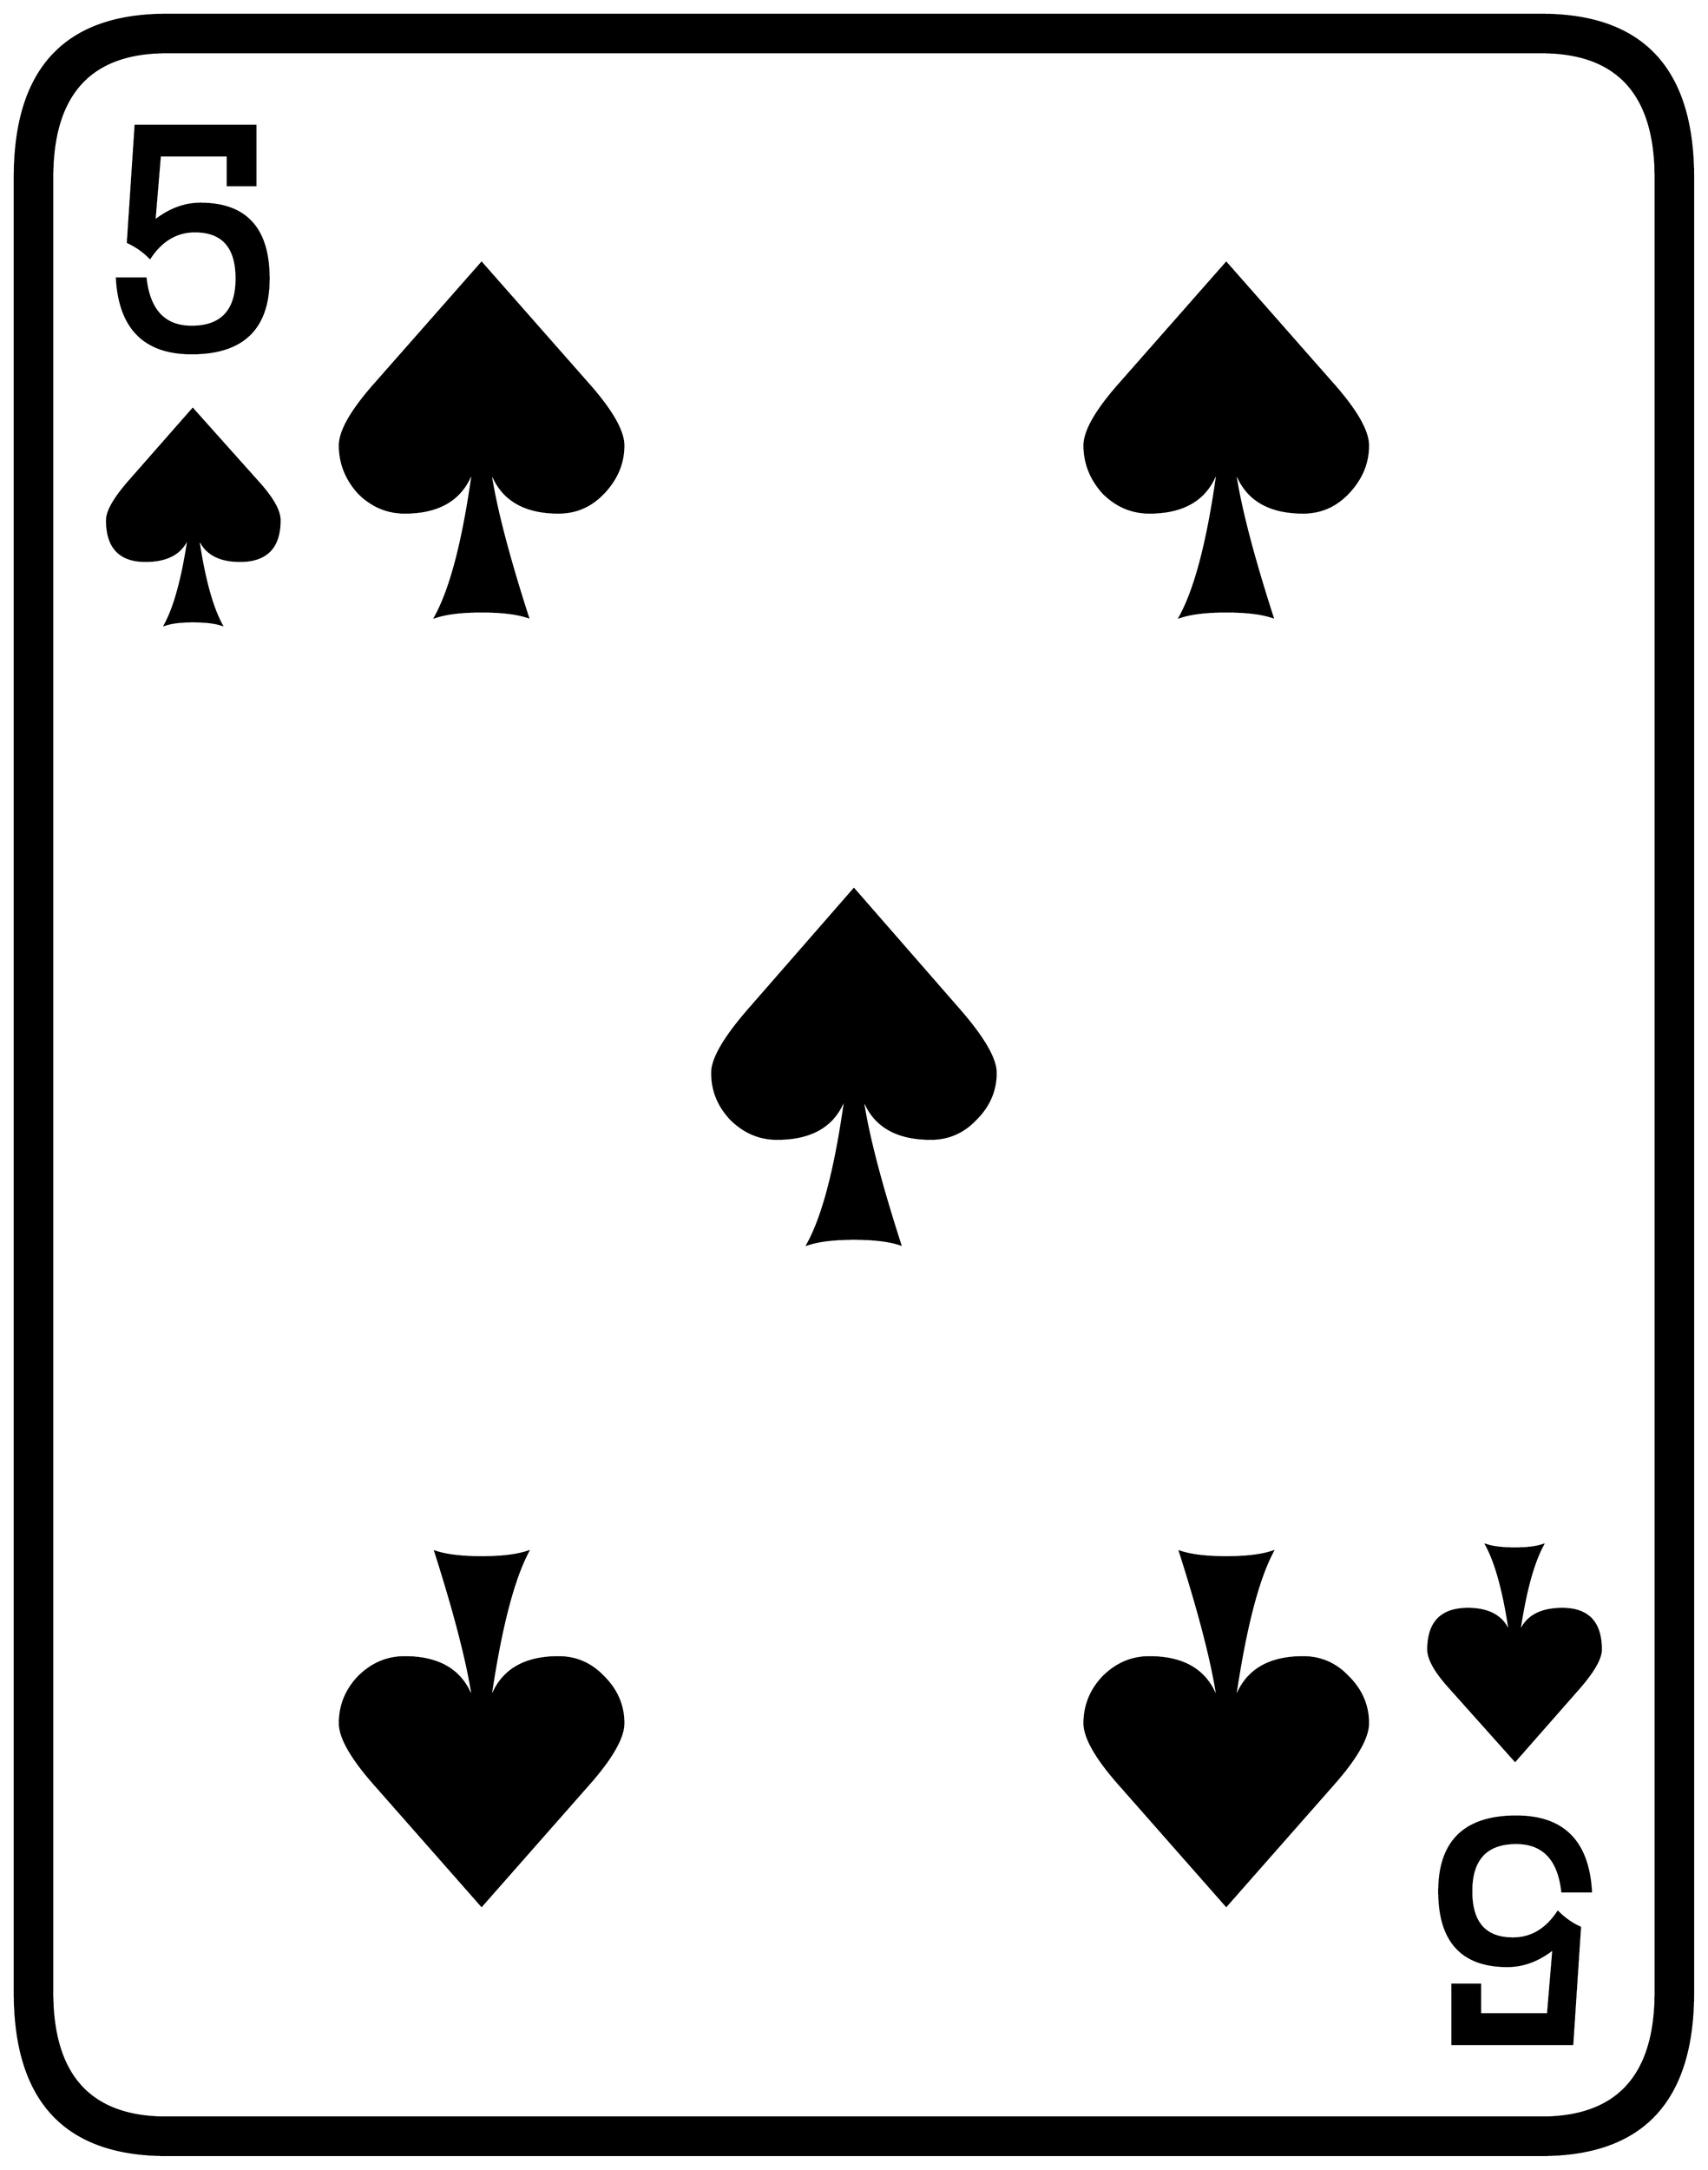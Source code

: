 


\begin{tikzpicture}[y=0.80pt, x=0.80pt, yscale=-1.0, xscale=1.0, inner sep=0pt, outer sep=0pt]
\begin{scope}[shift={(100.0,1706.0)},nonzero rule]
  \path[draw=.,fill=.,line width=1.600pt] (1578.0,244.0) .. controls
    (1578.0,342.667) and (1532.0,392.0) .. (1440.0,392.0) --
    (188.0,392.0) .. controls (96.0,392.0) and (50.0,342.667) ..
    (50.0,244.0) -- (50.0,-1408.0) .. controls (50.0,-1506.667)
    and (96.0,-1556.0) .. (188.0,-1556.0) -- (1440.0,-1556.0) ..
    controls (1532.0,-1556.0) and (1578.0,-1506.667) ..
    (1578.0,-1408.0) -- (1578.0,244.0) -- cycle(1544.0,244.0) --
    (1544.0,-1408.0) .. controls (1544.0,-1484.0) and
    (1509.333,-1522.0) .. (1440.0,-1522.0) -- (188.0,-1522.0) ..
    controls (118.667,-1522.0) and (84.0,-1484.0) ..
    (84.0,-1408.0) -- (84.0,244.0) .. controls (84.0,320.0) and
    (118.667,358.0) .. (188.0,358.0) -- (1440.0,358.0) .. controls
    (1509.333,358.0) and (1544.0,320.0) .. (1544.0,244.0) --
    cycle(1282.0,-1164.0) .. controls (1282.0,-1148.0) and
    (1276.0,-1133.667) .. (1264.0,-1121.0) .. controls
    (1252.667,-1109.0) and (1239.0,-1103.0) .. (1223.0,-1103.0) ..
    controls (1189.0,-1103.0) and (1168.0,-1117.333) ..
    (1160.0,-1146.0) .. controls (1164.0,-1114.0) and
    (1175.667,-1068.0) .. (1195.0,-1008.0) .. controls
    (1185.0,-1011.333) and (1171.0,-1013.0) .. (1153.0,-1013.0) ..
    controls (1135.0,-1013.0) and (1121.0,-1011.333) ..
    (1111.0,-1008.0) .. controls (1125.667,-1034.667) and
    (1137.333,-1080.667) .. (1146.0,-1146.0) .. controls
    (1138.0,-1117.333) and (1117.0,-1103.0) .. (1083.0,-1103.0) ..
    controls (1067.0,-1103.0) and (1053.0,-1109.0) ..
    (1041.0,-1121.0) .. controls (1029.667,-1133.667) and
    (1024.0,-1148.0) .. (1024.0,-1164.0) .. controls
    (1024.0,-1177.333) and (1035.0,-1196.333) .. (1057.0,-1221.0) --
    (1153.0,-1330.0) -- (1249.0,-1221.0) .. controls
    (1271.0,-1196.333) and (1282.0,-1177.333) .. (1282.0,-1164.0) --
    cycle(604.0,-1164.0) .. controls (604.0,-1148.0) and
    (598.0,-1133.667) .. (586.0,-1121.0) .. controls
    (574.667,-1109.0) and (561.0,-1103.0) .. (545.0,-1103.0) ..
    controls (511.0,-1103.0) and (490.0,-1117.333) ..
    (482.0,-1146.0) .. controls (486.0,-1114.0) and
    (497.667,-1068.0) .. (517.0,-1008.0) .. controls
    (507.0,-1011.333) and (493.0,-1013.0) .. (475.0,-1013.0) ..
    controls (457.0,-1013.0) and (443.0,-1011.333) ..
    (433.0,-1008.0) .. controls (447.667,-1034.667) and
    (459.333,-1080.667) .. (468.0,-1146.0) .. controls
    (460.0,-1117.333) and (439.0,-1103.0) .. (405.0,-1103.0) ..
    controls (389.0,-1103.0) and (375.0,-1109.0) ..
    (363.0,-1121.0) .. controls (351.667,-1133.667) and
    (346.0,-1148.0) .. (346.0,-1164.0) .. controls
    (346.0,-1177.333) and (357.0,-1196.333) .. (379.0,-1221.0) --
    (475.0,-1330.0) -- (571.0,-1221.0) .. controls
    (593.0,-1196.333) and (604.0,-1177.333) .. (604.0,-1164.0) --
    cycle(281.0,-1316.0) .. controls (281.0,-1270.667) and
    (257.667,-1248.0) .. (211.0,-1248.0) .. controls
    (168.333,-1248.0) and (145.667,-1270.667) .. (143.0,-1316.0) --
    (169.0,-1316.0) .. controls (172.333,-1286.667) and
    (186.333,-1272.0) .. (211.0,-1272.0) .. controls
    (238.333,-1272.0) and (252.0,-1286.667) .. (252.0,-1316.0) ..
    controls (252.0,-1344.667) and (239.333,-1359.0) ..
    (214.0,-1359.0) .. controls (197.333,-1359.0) and
    (183.667,-1351.0) .. (173.0,-1335.0) .. controls
    (167.0,-1341.0) and (160.333,-1345.667) .. (153.0,-1349.0) --
    (160.0,-1455.0) -- (269.0,-1455.0) -- (269.0,-1401.0) --
    (244.0,-1401.0) -- (244.0,-1428.0) -- (182.0,-1428.0) --
    (177.0,-1368.0) .. controls (190.333,-1378.667) and
    (204.333,-1384.0) .. (219.0,-1384.0) .. controls
    (260.333,-1384.0) and (281.0,-1361.333) .. (281.0,-1316.0) --
    cycle(1494.0,-68.0) .. controls (1494.0,-60.0) and
    (1487.333,-48.333) .. (1474.0,-33.0) -- (1416.0,33.0) --
    (1357.0,-33.0) .. controls (1343.667,-47.667) and (1337.0,-59.333)
    .. (1337.0,-68.0) .. controls (1337.0,-92.667) and
    (1349.0,-105.0) .. (1373.0,-105.0) .. controls
    (1394.333,-105.0) and (1407.333,-96.333) .. (1412.0,-79.0) ..
    controls (1406.667,-117.667) and (1399.333,-145.667) ..
    (1390.0,-163.0) .. controls (1396.0,-161.0) and
    (1404.667,-160.0) .. (1416.0,-160.0) .. controls
    (1426.667,-160.0) and (1435.0,-161.0) .. (1441.0,-163.0) ..
    controls (1431.667,-145.667) and (1424.333,-117.667) ..
    (1419.0,-79.0) .. controls (1423.667,-96.333) and
    (1437.0,-105.0) .. (1459.0,-105.0) .. controls
    (1482.333,-105.0) and (1494.0,-92.667) .. (1494.0,-68.0) --
    cycle(943.0,-593.0) .. controls (943.0,-577.0) and
    (937.0,-563.0) .. (925.0,-551.0) .. controls (913.667,-539.0)
    and (900.0,-533.0) .. (884.0,-533.0) .. controls
    (850.0,-533.0) and (829.0,-547.0) .. (821.0,-575.0) ..
    controls (825.0,-543.0) and (836.667,-497.0) .. (856.0,-437.0)
    .. controls (846.0,-440.333) and (832.0,-442.0) ..
    (814.0,-442.0) .. controls (796.0,-442.0) and (782.0,-440.333)
    .. (772.0,-437.0) .. controls (786.667,-463.667) and
    (798.333,-509.667) .. (807.0,-575.0) .. controls (799.0,-547.0)
    and (778.0,-533.0) .. (744.0,-533.0) .. controls
    (728.0,-533.0) and (714.0,-539.0) .. (702.0,-551.0) ..
    controls (690.667,-563.0) and (685.0,-577.0) .. (685.0,-593.0)
    .. controls (685.0,-605.667) and (696.0,-624.667) ..
    (718.0,-650.0) -- (814.0,-760.0) -- (910.0,-650.0) ..
    controls (932.0,-624.667) and (943.0,-605.667) .. (943.0,-593.0)
    -- cycle(291.0,-1096.0) .. controls (291.0,-1071.333) and
    (279.0,-1059.0) .. (255.0,-1059.0) .. controls
    (233.667,-1059.0) and (220.667,-1067.667) .. (216.0,-1085.0) ..
    controls (221.333,-1046.333) and (228.667,-1018.333) ..
    (238.0,-1001.0) .. controls (232.0,-1003.0) and
    (223.333,-1004.0) .. (212.0,-1004.0) .. controls
    (201.333,-1004.0) and (193.0,-1003.0) .. (187.0,-1001.0) ..
    controls (196.333,-1018.333) and (203.667,-1046.333) ..
    (209.0,-1085.0) .. controls (204.333,-1067.667) and
    (191.0,-1059.0) .. (169.0,-1059.0) .. controls
    (145.667,-1059.0) and (134.0,-1071.333) .. (134.0,-1096.0) ..
    controls (134.0,-1104.0) and (140.667,-1115.667) ..
    (154.0,-1131.0) -- (212.0,-1197.0) -- (271.0,-1131.0) ..
    controls (284.333,-1116.333) and (291.0,-1104.667) ..
    (291.0,-1096.0) -- cycle(1485.0,152.0) -- (1459.0,152.0) ..
    controls (1455.667,122.667) and (1441.667,108.0) .. (1417.0,108.0)
    .. controls (1389.667,108.0) and (1376.0,122.667) ..
    (1376.0,152.0) .. controls (1376.0,180.667) and (1388.667,195.0)
    .. (1414.0,195.0) .. controls (1430.667,195.0) and
    (1444.333,187.0) .. (1455.0,171.0) .. controls (1461.0,177.0)
    and (1467.667,181.667) .. (1475.0,185.0) -- (1468.0,291.0) --
    (1359.0,291.0) -- (1359.0,237.0) -- (1384.0,237.0) --
    (1384.0,264.0) -- (1446.0,264.0) -- (1451.0,204.0) ..
    controls (1437.667,214.667) and (1423.667,220.0) .. (1409.0,220.0)
    .. controls (1367.667,220.0) and (1347.0,197.333) ..
    (1347.0,152.0) .. controls (1347.0,106.667) and (1370.333,84.0)
    .. (1417.0,84.0) .. controls (1459.667,84.0) and
    (1482.333,106.667) .. (1485.0,152.0) -- cycle(1282.0,-1.0) ..
    controls (1282.0,12.333) and (1271.0,31.333) .. (1249.0,56.0) --
    (1153.0,165.0) -- (1057.0,56.0) .. controls (1035.0,31.333)
    and (1024.0,12.333) .. (1024.0,-1.0) .. controls
    (1024.0,-17.0) and (1029.667,-31.0) .. (1041.0,-43.0) ..
    controls (1053.0,-55.0) and (1067.0,-61.0) .. (1083.0,-61.0)
    .. controls (1117.0,-61.0) and (1138.0,-46.667) ..
    (1146.0,-18.0) .. controls (1142.0,-50.0) and (1130.333,-96.333)
    .. (1111.0,-157.0) .. controls (1121.0,-153.667) and
    (1135.0,-152.0) .. (1153.0,-152.0) .. controls
    (1171.0,-152.0) and (1185.0,-153.667) .. (1195.0,-157.0) ..
    controls (1181.0,-130.333) and (1169.333,-84.0) ..
    (1160.0,-18.0) .. controls (1168.0,-46.667) and (1189.0,-61.0)
    .. (1223.0,-61.0) .. controls (1239.0,-61.0) and
    (1252.667,-55.0) .. (1264.0,-43.0) .. controls (1276.0,-31.0)
    and (1282.0,-17.0) .. (1282.0,-1.0) -- cycle(604.0,-1.0) ..
    controls (604.0,12.333) and (593.0,31.333) .. (571.0,56.0) --
    (475.0,165.0) -- (379.0,56.0) .. controls (357.0,31.333) and
    (346.0,12.333) .. (346.0,-1.0) .. controls (346.0,-17.0) and
    (351.667,-31.0) .. (363.0,-43.0) .. controls (375.0,-55.0) and
    (389.0,-61.0) .. (405.0,-61.0) .. controls (439.0,-61.0) and
    (460.0,-46.667) .. (468.0,-18.0) .. controls (464.0,-50.0) and
    (452.333,-96.333) .. (433.0,-157.0) .. controls (443.0,-153.667)
    and (457.0,-152.0) .. (475.0,-152.0) .. controls
    (493.0,-152.0) and (507.0,-153.667) .. (517.0,-157.0) ..
    controls (503.0,-130.333) and (491.333,-84.0) .. (482.0,-18.0)
    .. controls (490.0,-46.667) and (511.0,-61.0) .. (545.0,-61.0)
    .. controls (561.0,-61.0) and (574.667,-55.0) .. (586.0,-43.0)
    .. controls (598.0,-31.0) and (604.0,-17.0) .. (604.0,-1.0)
    -- cycle;
\end{scope}

\end{tikzpicture}

